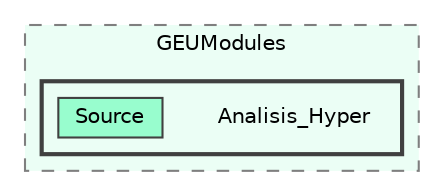 digraph "C:/GEU/GEUModules/Analisis_Hyper"
{
 // LATEX_PDF_SIZE
  bgcolor="transparent";
  edge [fontname=Helvetica,fontsize=10,labelfontname=Helvetica,labelfontsize=10];
  node [fontname=Helvetica,fontsize=10,shape=box,height=0.2,width=0.4];
  compound=true
  subgraph clusterdir_70e1bd6aad29eaa9efcef7cf630be9eb {
    graph [ bgcolor="#ebfef5", pencolor="grey50", label="GEUModules", fontname=Helvetica,fontsize=10 style="filled,dashed", URL="dir_70e1bd6aad29eaa9efcef7cf630be9eb.html",tooltip=""]
  subgraph clusterdir_a6871284801cd8e0d42b8cd7d010316e {
    graph [ bgcolor="#ebfef5", pencolor="grey25", label="", fontname=Helvetica,fontsize=10 style="filled,bold", URL="dir_a6871284801cd8e0d42b8cd7d010316e.html",tooltip=""]
    dir_a6871284801cd8e0d42b8cd7d010316e [shape=plaintext, label="Analisis_Hyper"];
  dir_28350a1616721b2cd84f287cf242c23b [label="Source", fillcolor="#98fdce", color="grey25", style="filled", URL="dir_28350a1616721b2cd84f287cf242c23b.html",tooltip=""];
  }
  }
}
